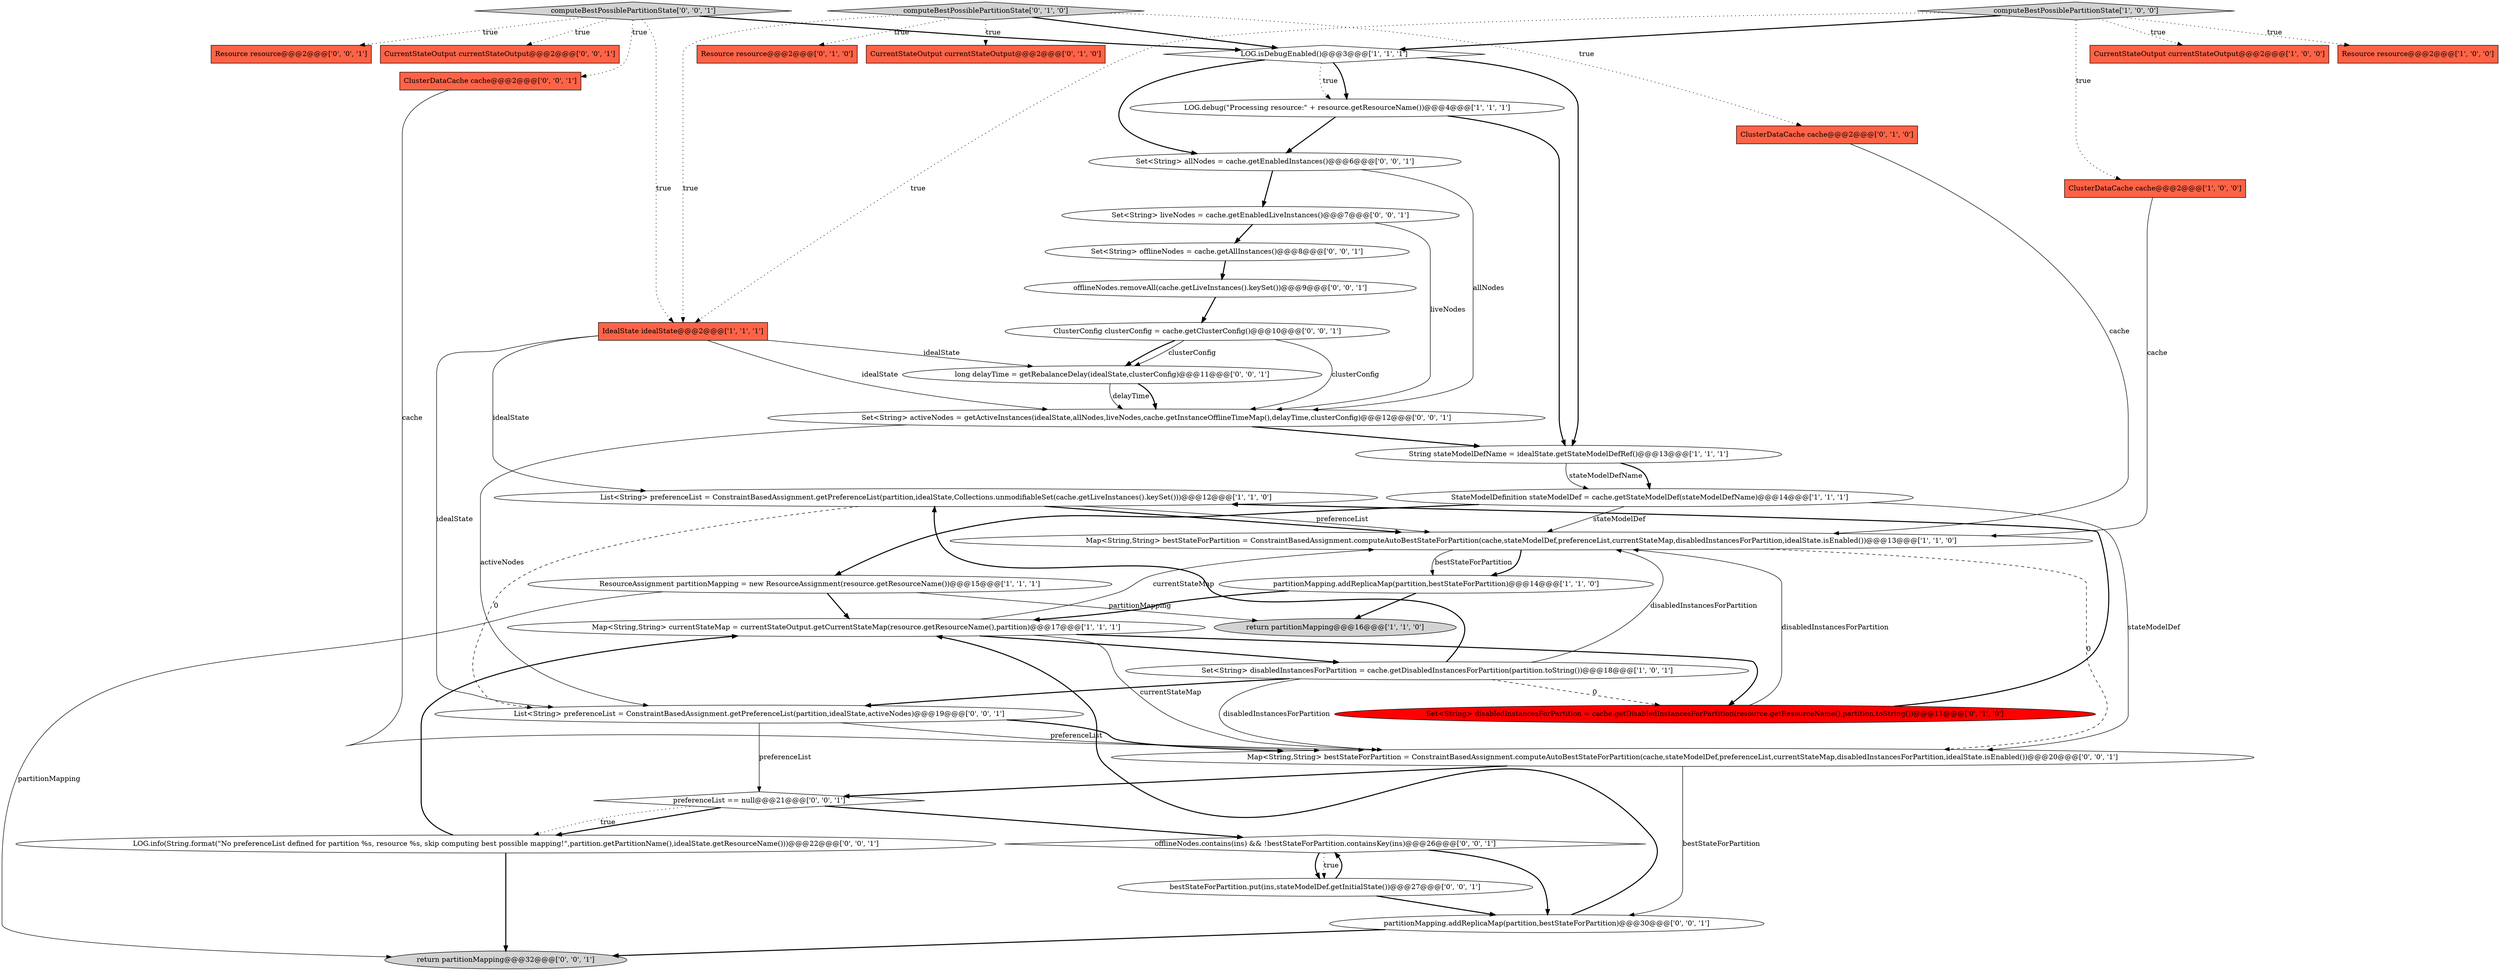 digraph {
25 [style = filled, label = "Resource resource@@@2@@@['0', '0', '1']", fillcolor = tomato, shape = box image = "AAA0AAABBB3BBB"];
23 [style = filled, label = "computeBestPossiblePartitionState['0', '0', '1']", fillcolor = lightgray, shape = diamond image = "AAA0AAABBB3BBB"];
18 [style = filled, label = "ClusterDataCache cache@@@2@@@['0', '1', '0']", fillcolor = tomato, shape = box image = "AAA0AAABBB2BBB"];
4 [style = filled, label = "Map<String,String> currentStateMap = currentStateOutput.getCurrentStateMap(resource.getResourceName(),partition)@@@17@@@['1', '1', '1']", fillcolor = white, shape = ellipse image = "AAA0AAABBB1BBB"];
1 [style = filled, label = "ClusterDataCache cache@@@2@@@['1', '0', '0']", fillcolor = tomato, shape = box image = "AAA0AAABBB1BBB"];
2 [style = filled, label = "partitionMapping.addReplicaMap(partition,bestStateForPartition)@@@14@@@['1', '1', '0']", fillcolor = white, shape = ellipse image = "AAA0AAABBB1BBB"];
0 [style = filled, label = "Map<String,String> bestStateForPartition = ConstraintBasedAssignment.computeAutoBestStateForPartition(cache,stateModelDef,preferenceList,currentStateMap,disabledInstancesForPartition,idealState.isEnabled())@@@13@@@['1', '1', '0']", fillcolor = white, shape = ellipse image = "AAA0AAABBB1BBB"];
6 [style = filled, label = "List<String> preferenceList = ConstraintBasedAssignment.getPreferenceList(partition,idealState,Collections.unmodifiableSet(cache.getLiveInstances().keySet()))@@@12@@@['1', '1', '0']", fillcolor = white, shape = ellipse image = "AAA0AAABBB1BBB"];
16 [style = filled, label = "computeBestPossiblePartitionState['0', '1', '0']", fillcolor = lightgray, shape = diamond image = "AAA0AAABBB2BBB"];
37 [style = filled, label = "preferenceList == null@@@21@@@['0', '0', '1']", fillcolor = white, shape = diamond image = "AAA0AAABBB3BBB"];
39 [style = filled, label = "Set<String> allNodes = cache.getEnabledInstances()@@@6@@@['0', '0', '1']", fillcolor = white, shape = ellipse image = "AAA0AAABBB3BBB"];
29 [style = filled, label = "offlineNodes.removeAll(cache.getLiveInstances().keySet())@@@9@@@['0', '0', '1']", fillcolor = white, shape = ellipse image = "AAA0AAABBB3BBB"];
14 [style = filled, label = "ResourceAssignment partitionMapping = new ResourceAssignment(resource.getResourceName())@@@15@@@['1', '1', '1']", fillcolor = white, shape = ellipse image = "AAA0AAABBB1BBB"];
8 [style = filled, label = "String stateModelDefName = idealState.getStateModelDefRef()@@@13@@@['1', '1', '1']", fillcolor = white, shape = ellipse image = "AAA0AAABBB1BBB"];
31 [style = filled, label = "offlineNodes.contains(ins) && !bestStateForPartition.containsKey(ins)@@@26@@@['0', '0', '1']", fillcolor = white, shape = diamond image = "AAA0AAABBB3BBB"];
17 [style = filled, label = "Set<String> disabledInstancesForPartition = cache.getDisabledInstancesForPartition(resource.getResourceName(),partition.toString())@@@11@@@['0', '1', '0']", fillcolor = red, shape = ellipse image = "AAA1AAABBB2BBB"];
19 [style = filled, label = "Resource resource@@@2@@@['0', '1', '0']", fillcolor = tomato, shape = box image = "AAA0AAABBB2BBB"];
21 [style = filled, label = "ClusterConfig clusterConfig = cache.getClusterConfig()@@@10@@@['0', '0', '1']", fillcolor = white, shape = ellipse image = "AAA0AAABBB3BBB"];
35 [style = filled, label = "Set<String> activeNodes = getActiveInstances(idealState,allNodes,liveNodes,cache.getInstanceOfflineTimeMap(),delayTime,clusterConfig)@@@12@@@['0', '0', '1']", fillcolor = white, shape = ellipse image = "AAA0AAABBB3BBB"];
24 [style = filled, label = "LOG.info(String.format(\"No preferenceList defined for partition %s, resource %s, skip computing best possible mapping!\",partition.getPartitionName(),idealState.getResourceName()))@@@22@@@['0', '0', '1']", fillcolor = white, shape = ellipse image = "AAA0AAABBB3BBB"];
11 [style = filled, label = "return partitionMapping@@@16@@@['1', '1', '0']", fillcolor = lightgray, shape = ellipse image = "AAA0AAABBB1BBB"];
27 [style = filled, label = "Set<String> liveNodes = cache.getEnabledLiveInstances()@@@7@@@['0', '0', '1']", fillcolor = white, shape = ellipse image = "AAA0AAABBB3BBB"];
30 [style = filled, label = "partitionMapping.addReplicaMap(partition,bestStateForPartition)@@@30@@@['0', '0', '1']", fillcolor = white, shape = ellipse image = "AAA0AAABBB3BBB"];
22 [style = filled, label = "List<String> preferenceList = ConstraintBasedAssignment.getPreferenceList(partition,idealState,activeNodes)@@@19@@@['0', '0', '1']", fillcolor = white, shape = ellipse image = "AAA0AAABBB3BBB"];
34 [style = filled, label = "return partitionMapping@@@32@@@['0', '0', '1']", fillcolor = lightgray, shape = ellipse image = "AAA0AAABBB3BBB"];
9 [style = filled, label = "StateModelDefinition stateModelDef = cache.getStateModelDef(stateModelDefName)@@@14@@@['1', '1', '1']", fillcolor = white, shape = ellipse image = "AAA0AAABBB1BBB"];
12 [style = filled, label = "CurrentStateOutput currentStateOutput@@@2@@@['1', '0', '0']", fillcolor = tomato, shape = box image = "AAA0AAABBB1BBB"];
3 [style = filled, label = "LOG.debug(\"Processing resource:\" + resource.getResourceName())@@@4@@@['1', '1', '1']", fillcolor = white, shape = ellipse image = "AAA0AAABBB1BBB"];
28 [style = filled, label = "Map<String,String> bestStateForPartition = ConstraintBasedAssignment.computeAutoBestStateForPartition(cache,stateModelDef,preferenceList,currentStateMap,disabledInstancesForPartition,idealState.isEnabled())@@@20@@@['0', '0', '1']", fillcolor = white, shape = ellipse image = "AAA0AAABBB3BBB"];
33 [style = filled, label = "CurrentStateOutput currentStateOutput@@@2@@@['0', '0', '1']", fillcolor = tomato, shape = box image = "AAA0AAABBB3BBB"];
38 [style = filled, label = "long delayTime = getRebalanceDelay(idealState,clusterConfig)@@@11@@@['0', '0', '1']", fillcolor = white, shape = ellipse image = "AAA0AAABBB3BBB"];
20 [style = filled, label = "CurrentStateOutput currentStateOutput@@@2@@@['0', '1', '0']", fillcolor = tomato, shape = box image = "AAA0AAABBB2BBB"];
15 [style = filled, label = "IdealState idealState@@@2@@@['1', '1', '1']", fillcolor = tomato, shape = box image = "AAA0AAABBB1BBB"];
26 [style = filled, label = "Set<String> offlineNodes = cache.getAllInstances()@@@8@@@['0', '0', '1']", fillcolor = white, shape = ellipse image = "AAA0AAABBB3BBB"];
5 [style = filled, label = "computeBestPossiblePartitionState['1', '0', '0']", fillcolor = lightgray, shape = diamond image = "AAA0AAABBB1BBB"];
32 [style = filled, label = "ClusterDataCache cache@@@2@@@['0', '0', '1']", fillcolor = tomato, shape = box image = "AAA0AAABBB3BBB"];
7 [style = filled, label = "LOG.isDebugEnabled()@@@3@@@['1', '1', '1']", fillcolor = white, shape = diamond image = "AAA0AAABBB1BBB"];
36 [style = filled, label = "bestStateForPartition.put(ins,stateModelDef.getInitialState())@@@27@@@['0', '0', '1']", fillcolor = white, shape = ellipse image = "AAA0AAABBB3BBB"];
13 [style = filled, label = "Set<String> disabledInstancesForPartition = cache.getDisabledInstancesForPartition(partition.toString())@@@18@@@['1', '0', '1']", fillcolor = white, shape = ellipse image = "AAA0AAABBB1BBB"];
10 [style = filled, label = "Resource resource@@@2@@@['1', '0', '0']", fillcolor = tomato, shape = box image = "AAA0AAABBB1BBB"];
17->0 [style = solid, label="disabledInstancesForPartition"];
5->1 [style = dotted, label="true"];
9->28 [style = solid, label="stateModelDef"];
1->0 [style = solid, label="cache"];
16->7 [style = bold, label=""];
24->34 [style = bold, label=""];
16->20 [style = dotted, label="true"];
5->12 [style = dotted, label="true"];
7->8 [style = bold, label=""];
22->28 [style = solid, label="preferenceList"];
21->38 [style = bold, label=""];
9->0 [style = solid, label="stateModelDef"];
15->6 [style = solid, label="idealState"];
13->28 [style = solid, label="disabledInstancesForPartition"];
37->31 [style = bold, label=""];
28->30 [style = solid, label="bestStateForPartition"];
13->0 [style = solid, label="disabledInstancesForPartition"];
31->30 [style = bold, label=""];
35->8 [style = bold, label=""];
9->14 [style = bold, label=""];
27->35 [style = solid, label="liveNodes"];
3->39 [style = bold, label=""];
23->15 [style = dotted, label="true"];
13->22 [style = bold, label=""];
22->37 [style = solid, label="preferenceList"];
28->37 [style = bold, label=""];
38->35 [style = solid, label="delayTime"];
36->31 [style = bold, label=""];
30->34 [style = bold, label=""];
0->28 [style = dashed, label="0"];
2->4 [style = bold, label=""];
6->22 [style = dashed, label="0"];
36->30 [style = bold, label=""];
15->38 [style = solid, label="idealState"];
32->28 [style = solid, label="cache"];
35->22 [style = solid, label="activeNodes"];
14->34 [style = solid, label="partitionMapping"];
5->7 [style = bold, label=""];
23->7 [style = bold, label=""];
23->33 [style = dotted, label="true"];
38->35 [style = bold, label=""];
14->4 [style = bold, label=""];
14->11 [style = solid, label="partitionMapping"];
27->26 [style = bold, label=""];
16->18 [style = dotted, label="true"];
21->38 [style = solid, label="clusterConfig"];
37->24 [style = bold, label=""];
4->17 [style = bold, label=""];
17->6 [style = bold, label=""];
21->35 [style = solid, label="clusterConfig"];
5->10 [style = dotted, label="true"];
4->13 [style = bold, label=""];
31->36 [style = bold, label=""];
22->28 [style = bold, label=""];
15->35 [style = solid, label="idealState"];
5->15 [style = dotted, label="true"];
29->21 [style = bold, label=""];
23->32 [style = dotted, label="true"];
8->9 [style = solid, label="stateModelDefName"];
7->39 [style = bold, label=""];
3->8 [style = bold, label=""];
13->6 [style = bold, label=""];
23->25 [style = dotted, label="true"];
2->11 [style = bold, label=""];
16->15 [style = dotted, label="true"];
16->19 [style = dotted, label="true"];
39->35 [style = solid, label="allNodes"];
18->0 [style = solid, label="cache"];
37->24 [style = dotted, label="true"];
26->29 [style = bold, label=""];
0->2 [style = bold, label=""];
13->17 [style = dashed, label="0"];
6->0 [style = bold, label=""];
4->28 [style = solid, label="currentStateMap"];
39->27 [style = bold, label=""];
7->3 [style = bold, label=""];
15->22 [style = solid, label="idealState"];
0->2 [style = solid, label="bestStateForPartition"];
24->4 [style = bold, label=""];
7->3 [style = dotted, label="true"];
30->4 [style = bold, label=""];
6->0 [style = solid, label="preferenceList"];
8->9 [style = bold, label=""];
4->0 [style = solid, label="currentStateMap"];
31->36 [style = dotted, label="true"];
}
